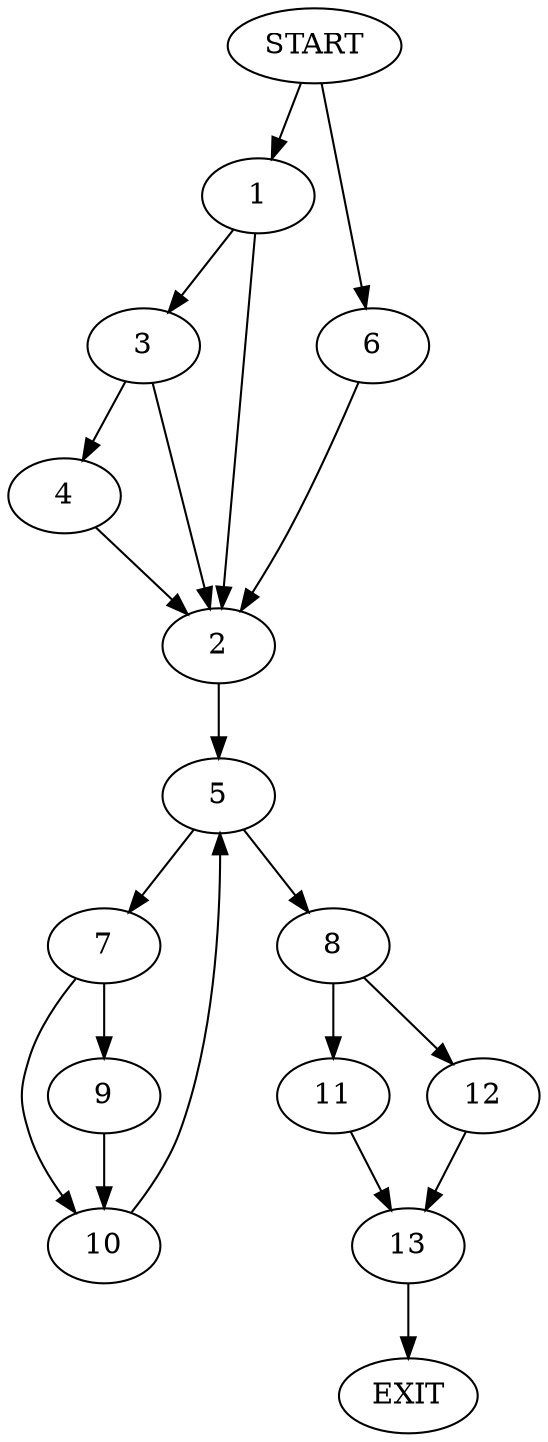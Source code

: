 digraph {
0 [label="START"]
14 [label="EXIT"]
0 -> 1
1 -> 2
1 -> 3
3 -> 2
3 -> 4
2 -> 5
4 -> 2
0 -> 6
6 -> 2
5 -> 7
5 -> 8
7 -> 9
7 -> 10
8 -> 11
8 -> 12
10 -> 5
9 -> 10
12 -> 13
11 -> 13
13 -> 14
}
